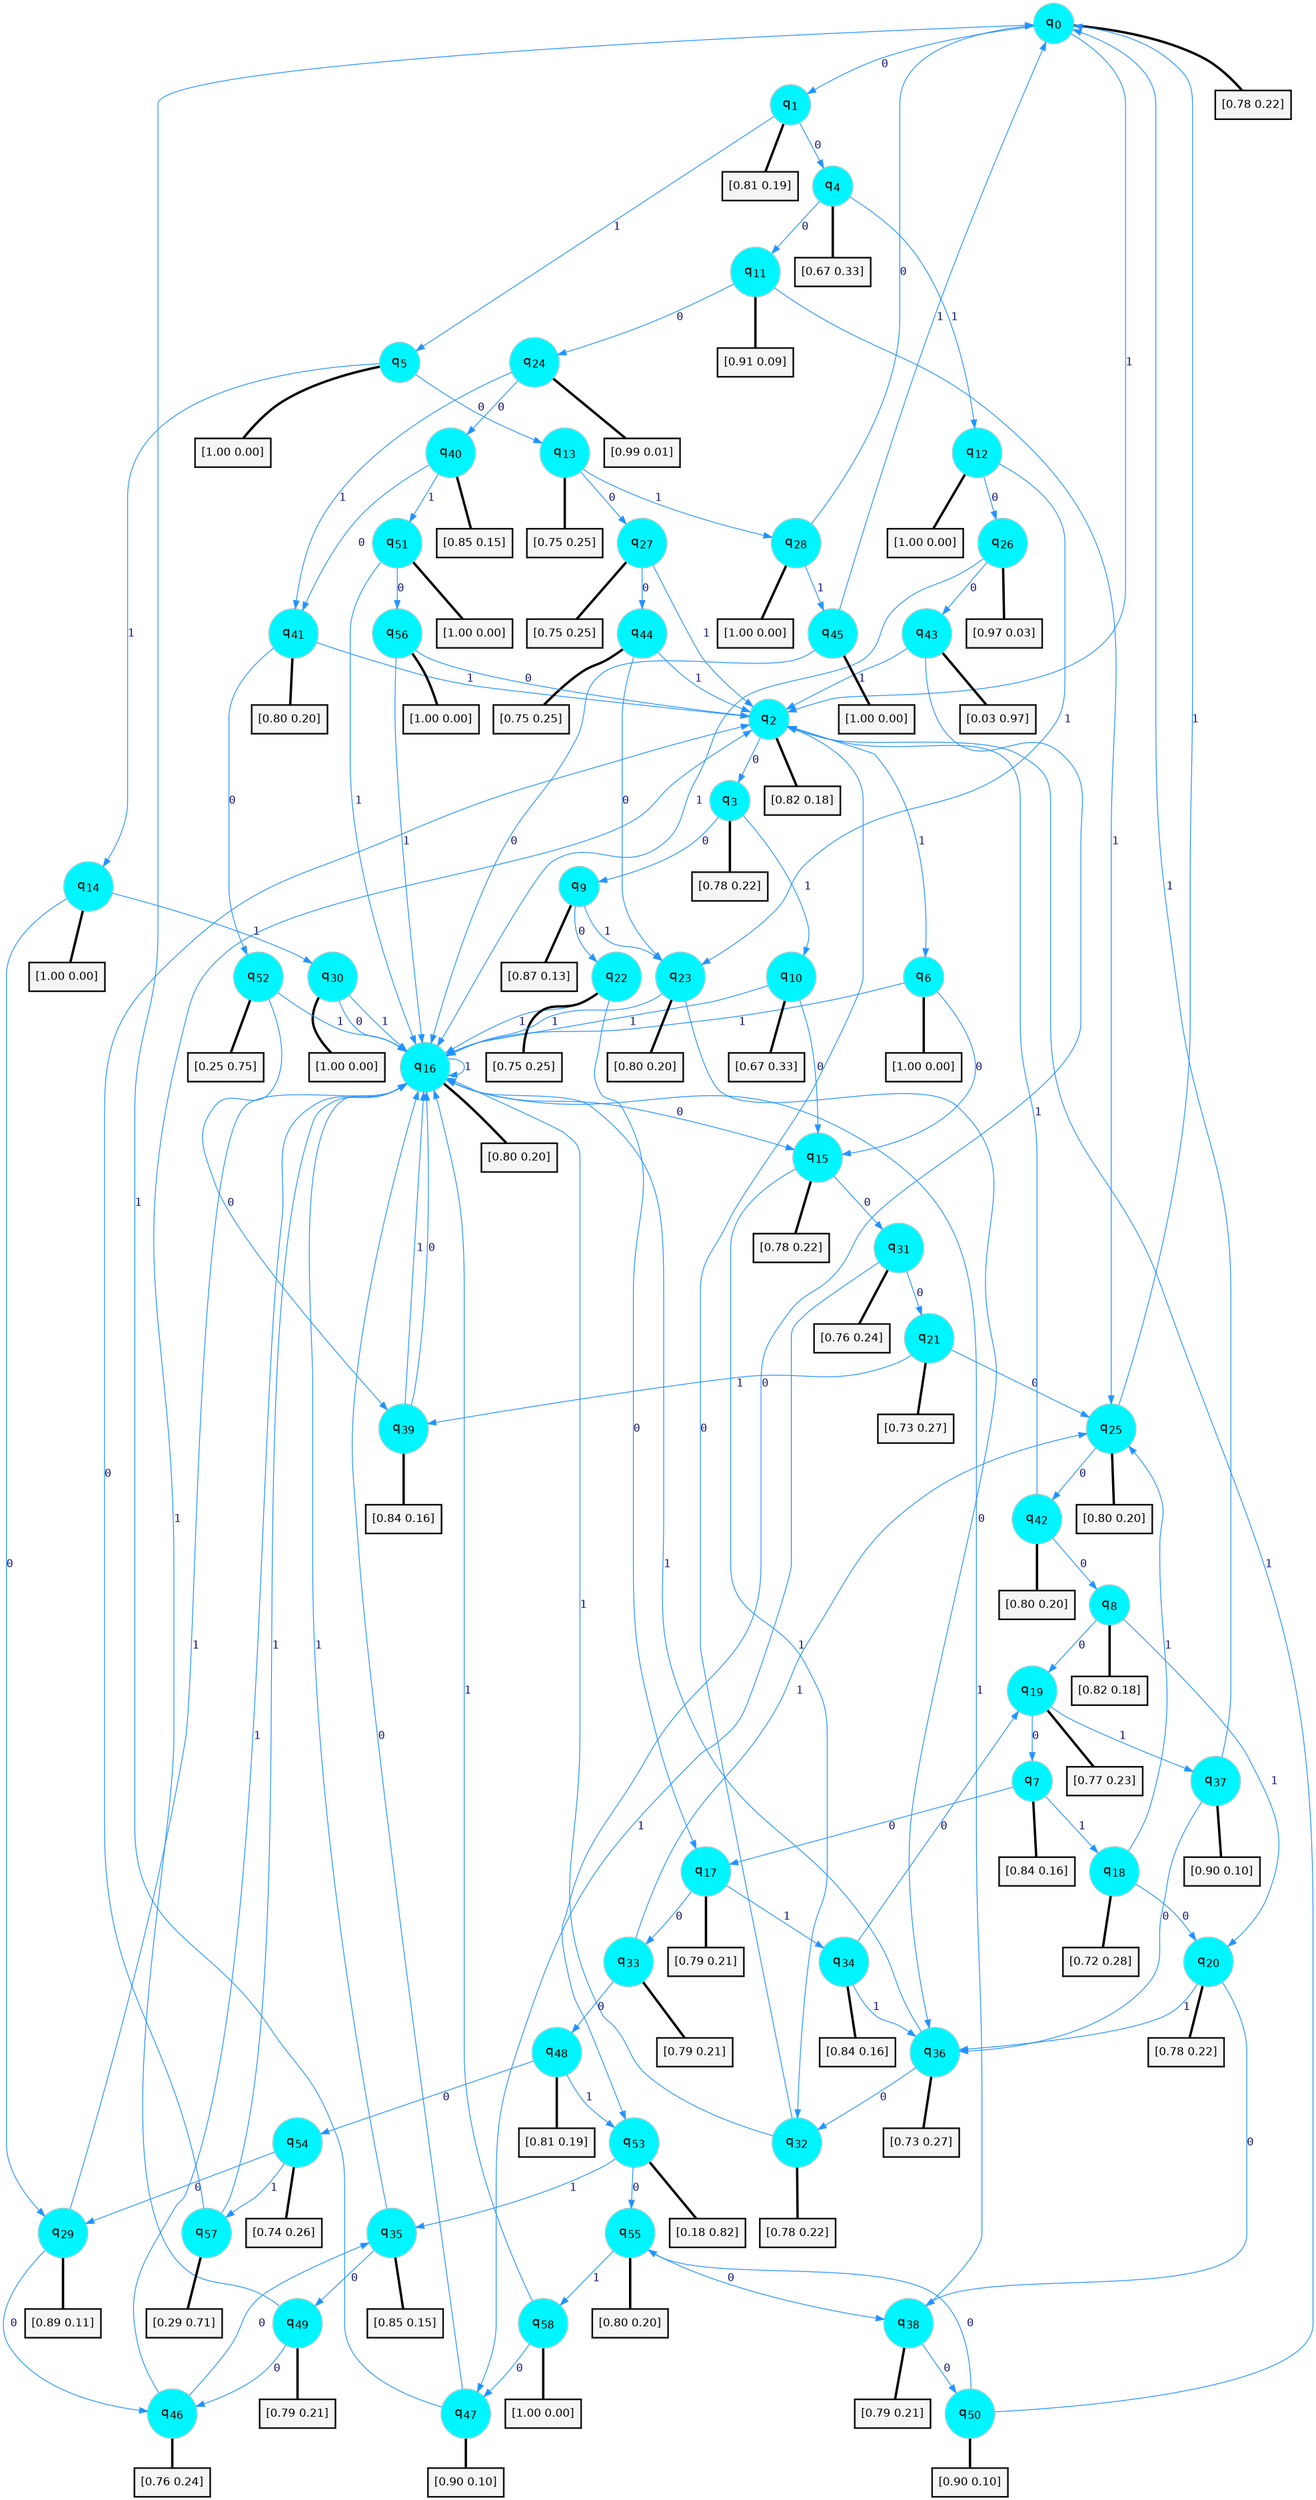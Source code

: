 digraph G {
graph [
bgcolor=transparent, dpi=300, rankdir=TD, size="40,25"];
node [
color=gray, fillcolor=turquoise1, fontcolor=black, fontname=Helvetica, fontsize=16, fontweight=bold, shape=circle, style=filled];
edge [
arrowsize=1, color=dodgerblue1, fontcolor=midnightblue, fontname=courier, fontweight=bold, penwidth=1, style=solid, weight=20];
0[label=<q<SUB>0</SUB>>];
1[label=<q<SUB>1</SUB>>];
2[label=<q<SUB>2</SUB>>];
3[label=<q<SUB>3</SUB>>];
4[label=<q<SUB>4</SUB>>];
5[label=<q<SUB>5</SUB>>];
6[label=<q<SUB>6</SUB>>];
7[label=<q<SUB>7</SUB>>];
8[label=<q<SUB>8</SUB>>];
9[label=<q<SUB>9</SUB>>];
10[label=<q<SUB>10</SUB>>];
11[label=<q<SUB>11</SUB>>];
12[label=<q<SUB>12</SUB>>];
13[label=<q<SUB>13</SUB>>];
14[label=<q<SUB>14</SUB>>];
15[label=<q<SUB>15</SUB>>];
16[label=<q<SUB>16</SUB>>];
17[label=<q<SUB>17</SUB>>];
18[label=<q<SUB>18</SUB>>];
19[label=<q<SUB>19</SUB>>];
20[label=<q<SUB>20</SUB>>];
21[label=<q<SUB>21</SUB>>];
22[label=<q<SUB>22</SUB>>];
23[label=<q<SUB>23</SUB>>];
24[label=<q<SUB>24</SUB>>];
25[label=<q<SUB>25</SUB>>];
26[label=<q<SUB>26</SUB>>];
27[label=<q<SUB>27</SUB>>];
28[label=<q<SUB>28</SUB>>];
29[label=<q<SUB>29</SUB>>];
30[label=<q<SUB>30</SUB>>];
31[label=<q<SUB>31</SUB>>];
32[label=<q<SUB>32</SUB>>];
33[label=<q<SUB>33</SUB>>];
34[label=<q<SUB>34</SUB>>];
35[label=<q<SUB>35</SUB>>];
36[label=<q<SUB>36</SUB>>];
37[label=<q<SUB>37</SUB>>];
38[label=<q<SUB>38</SUB>>];
39[label=<q<SUB>39</SUB>>];
40[label=<q<SUB>40</SUB>>];
41[label=<q<SUB>41</SUB>>];
42[label=<q<SUB>42</SUB>>];
43[label=<q<SUB>43</SUB>>];
44[label=<q<SUB>44</SUB>>];
45[label=<q<SUB>45</SUB>>];
46[label=<q<SUB>46</SUB>>];
47[label=<q<SUB>47</SUB>>];
48[label=<q<SUB>48</SUB>>];
49[label=<q<SUB>49</SUB>>];
50[label=<q<SUB>50</SUB>>];
51[label=<q<SUB>51</SUB>>];
52[label=<q<SUB>52</SUB>>];
53[label=<q<SUB>53</SUB>>];
54[label=<q<SUB>54</SUB>>];
55[label=<q<SUB>55</SUB>>];
56[label=<q<SUB>56</SUB>>];
57[label=<q<SUB>57</SUB>>];
58[label=<q<SUB>58</SUB>>];
59[label="[0.78 0.22]", shape=box,fontcolor=black, fontname=Helvetica, fontsize=14, penwidth=2, fillcolor=whitesmoke,color=black];
60[label="[0.81 0.19]", shape=box,fontcolor=black, fontname=Helvetica, fontsize=14, penwidth=2, fillcolor=whitesmoke,color=black];
61[label="[0.82 0.18]", shape=box,fontcolor=black, fontname=Helvetica, fontsize=14, penwidth=2, fillcolor=whitesmoke,color=black];
62[label="[0.78 0.22]", shape=box,fontcolor=black, fontname=Helvetica, fontsize=14, penwidth=2, fillcolor=whitesmoke,color=black];
63[label="[0.67 0.33]", shape=box,fontcolor=black, fontname=Helvetica, fontsize=14, penwidth=2, fillcolor=whitesmoke,color=black];
64[label="[1.00 0.00]", shape=box,fontcolor=black, fontname=Helvetica, fontsize=14, penwidth=2, fillcolor=whitesmoke,color=black];
65[label="[1.00 0.00]", shape=box,fontcolor=black, fontname=Helvetica, fontsize=14, penwidth=2, fillcolor=whitesmoke,color=black];
66[label="[0.84 0.16]", shape=box,fontcolor=black, fontname=Helvetica, fontsize=14, penwidth=2, fillcolor=whitesmoke,color=black];
67[label="[0.82 0.18]", shape=box,fontcolor=black, fontname=Helvetica, fontsize=14, penwidth=2, fillcolor=whitesmoke,color=black];
68[label="[0.87 0.13]", shape=box,fontcolor=black, fontname=Helvetica, fontsize=14, penwidth=2, fillcolor=whitesmoke,color=black];
69[label="[0.67 0.33]", shape=box,fontcolor=black, fontname=Helvetica, fontsize=14, penwidth=2, fillcolor=whitesmoke,color=black];
70[label="[0.91 0.09]", shape=box,fontcolor=black, fontname=Helvetica, fontsize=14, penwidth=2, fillcolor=whitesmoke,color=black];
71[label="[1.00 0.00]", shape=box,fontcolor=black, fontname=Helvetica, fontsize=14, penwidth=2, fillcolor=whitesmoke,color=black];
72[label="[0.75 0.25]", shape=box,fontcolor=black, fontname=Helvetica, fontsize=14, penwidth=2, fillcolor=whitesmoke,color=black];
73[label="[1.00 0.00]", shape=box,fontcolor=black, fontname=Helvetica, fontsize=14, penwidth=2, fillcolor=whitesmoke,color=black];
74[label="[0.78 0.22]", shape=box,fontcolor=black, fontname=Helvetica, fontsize=14, penwidth=2, fillcolor=whitesmoke,color=black];
75[label="[0.80 0.20]", shape=box,fontcolor=black, fontname=Helvetica, fontsize=14, penwidth=2, fillcolor=whitesmoke,color=black];
76[label="[0.79 0.21]", shape=box,fontcolor=black, fontname=Helvetica, fontsize=14, penwidth=2, fillcolor=whitesmoke,color=black];
77[label="[0.72 0.28]", shape=box,fontcolor=black, fontname=Helvetica, fontsize=14, penwidth=2, fillcolor=whitesmoke,color=black];
78[label="[0.77 0.23]", shape=box,fontcolor=black, fontname=Helvetica, fontsize=14, penwidth=2, fillcolor=whitesmoke,color=black];
79[label="[0.78 0.22]", shape=box,fontcolor=black, fontname=Helvetica, fontsize=14, penwidth=2, fillcolor=whitesmoke,color=black];
80[label="[0.73 0.27]", shape=box,fontcolor=black, fontname=Helvetica, fontsize=14, penwidth=2, fillcolor=whitesmoke,color=black];
81[label="[0.75 0.25]", shape=box,fontcolor=black, fontname=Helvetica, fontsize=14, penwidth=2, fillcolor=whitesmoke,color=black];
82[label="[0.80 0.20]", shape=box,fontcolor=black, fontname=Helvetica, fontsize=14, penwidth=2, fillcolor=whitesmoke,color=black];
83[label="[0.99 0.01]", shape=box,fontcolor=black, fontname=Helvetica, fontsize=14, penwidth=2, fillcolor=whitesmoke,color=black];
84[label="[0.80 0.20]", shape=box,fontcolor=black, fontname=Helvetica, fontsize=14, penwidth=2, fillcolor=whitesmoke,color=black];
85[label="[0.97 0.03]", shape=box,fontcolor=black, fontname=Helvetica, fontsize=14, penwidth=2, fillcolor=whitesmoke,color=black];
86[label="[0.75 0.25]", shape=box,fontcolor=black, fontname=Helvetica, fontsize=14, penwidth=2, fillcolor=whitesmoke,color=black];
87[label="[1.00 0.00]", shape=box,fontcolor=black, fontname=Helvetica, fontsize=14, penwidth=2, fillcolor=whitesmoke,color=black];
88[label="[0.89 0.11]", shape=box,fontcolor=black, fontname=Helvetica, fontsize=14, penwidth=2, fillcolor=whitesmoke,color=black];
89[label="[1.00 0.00]", shape=box,fontcolor=black, fontname=Helvetica, fontsize=14, penwidth=2, fillcolor=whitesmoke,color=black];
90[label="[0.76 0.24]", shape=box,fontcolor=black, fontname=Helvetica, fontsize=14, penwidth=2, fillcolor=whitesmoke,color=black];
91[label="[0.78 0.22]", shape=box,fontcolor=black, fontname=Helvetica, fontsize=14, penwidth=2, fillcolor=whitesmoke,color=black];
92[label="[0.79 0.21]", shape=box,fontcolor=black, fontname=Helvetica, fontsize=14, penwidth=2, fillcolor=whitesmoke,color=black];
93[label="[0.84 0.16]", shape=box,fontcolor=black, fontname=Helvetica, fontsize=14, penwidth=2, fillcolor=whitesmoke,color=black];
94[label="[0.85 0.15]", shape=box,fontcolor=black, fontname=Helvetica, fontsize=14, penwidth=2, fillcolor=whitesmoke,color=black];
95[label="[0.73 0.27]", shape=box,fontcolor=black, fontname=Helvetica, fontsize=14, penwidth=2, fillcolor=whitesmoke,color=black];
96[label="[0.90 0.10]", shape=box,fontcolor=black, fontname=Helvetica, fontsize=14, penwidth=2, fillcolor=whitesmoke,color=black];
97[label="[0.79 0.21]", shape=box,fontcolor=black, fontname=Helvetica, fontsize=14, penwidth=2, fillcolor=whitesmoke,color=black];
98[label="[0.84 0.16]", shape=box,fontcolor=black, fontname=Helvetica, fontsize=14, penwidth=2, fillcolor=whitesmoke,color=black];
99[label="[0.85 0.15]", shape=box,fontcolor=black, fontname=Helvetica, fontsize=14, penwidth=2, fillcolor=whitesmoke,color=black];
100[label="[0.80 0.20]", shape=box,fontcolor=black, fontname=Helvetica, fontsize=14, penwidth=2, fillcolor=whitesmoke,color=black];
101[label="[0.80 0.20]", shape=box,fontcolor=black, fontname=Helvetica, fontsize=14, penwidth=2, fillcolor=whitesmoke,color=black];
102[label="[0.03 0.97]", shape=box,fontcolor=black, fontname=Helvetica, fontsize=14, penwidth=2, fillcolor=whitesmoke,color=black];
103[label="[0.75 0.25]", shape=box,fontcolor=black, fontname=Helvetica, fontsize=14, penwidth=2, fillcolor=whitesmoke,color=black];
104[label="[1.00 0.00]", shape=box,fontcolor=black, fontname=Helvetica, fontsize=14, penwidth=2, fillcolor=whitesmoke,color=black];
105[label="[0.76 0.24]", shape=box,fontcolor=black, fontname=Helvetica, fontsize=14, penwidth=2, fillcolor=whitesmoke,color=black];
106[label="[0.90 0.10]", shape=box,fontcolor=black, fontname=Helvetica, fontsize=14, penwidth=2, fillcolor=whitesmoke,color=black];
107[label="[0.81 0.19]", shape=box,fontcolor=black, fontname=Helvetica, fontsize=14, penwidth=2, fillcolor=whitesmoke,color=black];
108[label="[0.79 0.21]", shape=box,fontcolor=black, fontname=Helvetica, fontsize=14, penwidth=2, fillcolor=whitesmoke,color=black];
109[label="[0.90 0.10]", shape=box,fontcolor=black, fontname=Helvetica, fontsize=14, penwidth=2, fillcolor=whitesmoke,color=black];
110[label="[1.00 0.00]", shape=box,fontcolor=black, fontname=Helvetica, fontsize=14, penwidth=2, fillcolor=whitesmoke,color=black];
111[label="[0.25 0.75]", shape=box,fontcolor=black, fontname=Helvetica, fontsize=14, penwidth=2, fillcolor=whitesmoke,color=black];
112[label="[0.18 0.82]", shape=box,fontcolor=black, fontname=Helvetica, fontsize=14, penwidth=2, fillcolor=whitesmoke,color=black];
113[label="[0.74 0.26]", shape=box,fontcolor=black, fontname=Helvetica, fontsize=14, penwidth=2, fillcolor=whitesmoke,color=black];
114[label="[0.80 0.20]", shape=box,fontcolor=black, fontname=Helvetica, fontsize=14, penwidth=2, fillcolor=whitesmoke,color=black];
115[label="[1.00 0.00]", shape=box,fontcolor=black, fontname=Helvetica, fontsize=14, penwidth=2, fillcolor=whitesmoke,color=black];
116[label="[0.29 0.71]", shape=box,fontcolor=black, fontname=Helvetica, fontsize=14, penwidth=2, fillcolor=whitesmoke,color=black];
117[label="[1.00 0.00]", shape=box,fontcolor=black, fontname=Helvetica, fontsize=14, penwidth=2, fillcolor=whitesmoke,color=black];
0->1 [label=0];
0->2 [label=1];
0->59 [arrowhead=none, penwidth=3,color=black];
1->4 [label=0];
1->5 [label=1];
1->60 [arrowhead=none, penwidth=3,color=black];
2->3 [label=0];
2->6 [label=1];
2->61 [arrowhead=none, penwidth=3,color=black];
3->9 [label=0];
3->10 [label=1];
3->62 [arrowhead=none, penwidth=3,color=black];
4->11 [label=0];
4->12 [label=1];
4->63 [arrowhead=none, penwidth=3,color=black];
5->13 [label=0];
5->14 [label=1];
5->64 [arrowhead=none, penwidth=3,color=black];
6->15 [label=0];
6->16 [label=1];
6->65 [arrowhead=none, penwidth=3,color=black];
7->17 [label=0];
7->18 [label=1];
7->66 [arrowhead=none, penwidth=3,color=black];
8->19 [label=0];
8->20 [label=1];
8->67 [arrowhead=none, penwidth=3,color=black];
9->22 [label=0];
9->23 [label=1];
9->68 [arrowhead=none, penwidth=3,color=black];
10->15 [label=0];
10->16 [label=1];
10->69 [arrowhead=none, penwidth=3,color=black];
11->24 [label=0];
11->25 [label=1];
11->70 [arrowhead=none, penwidth=3,color=black];
12->26 [label=0];
12->23 [label=1];
12->71 [arrowhead=none, penwidth=3,color=black];
13->27 [label=0];
13->28 [label=1];
13->72 [arrowhead=none, penwidth=3,color=black];
14->29 [label=0];
14->30 [label=1];
14->73 [arrowhead=none, penwidth=3,color=black];
15->31 [label=0];
15->32 [label=1];
15->74 [arrowhead=none, penwidth=3,color=black];
16->15 [label=0];
16->16 [label=1];
16->75 [arrowhead=none, penwidth=3,color=black];
17->33 [label=0];
17->34 [label=1];
17->76 [arrowhead=none, penwidth=3,color=black];
18->20 [label=0];
18->25 [label=1];
18->77 [arrowhead=none, penwidth=3,color=black];
19->7 [label=0];
19->37 [label=1];
19->78 [arrowhead=none, penwidth=3,color=black];
20->38 [label=0];
20->36 [label=1];
20->79 [arrowhead=none, penwidth=3,color=black];
21->25 [label=0];
21->39 [label=1];
21->80 [arrowhead=none, penwidth=3,color=black];
22->17 [label=0];
22->16 [label=1];
22->81 [arrowhead=none, penwidth=3,color=black];
23->36 [label=0];
23->16 [label=1];
23->82 [arrowhead=none, penwidth=3,color=black];
24->40 [label=0];
24->41 [label=1];
24->83 [arrowhead=none, penwidth=3,color=black];
25->42 [label=0];
25->0 [label=1];
25->84 [arrowhead=none, penwidth=3,color=black];
26->43 [label=0];
26->16 [label=1];
26->85 [arrowhead=none, penwidth=3,color=black];
27->44 [label=0];
27->2 [label=1];
27->86 [arrowhead=none, penwidth=3,color=black];
28->0 [label=0];
28->45 [label=1];
28->87 [arrowhead=none, penwidth=3,color=black];
29->46 [label=0];
29->16 [label=1];
29->88 [arrowhead=none, penwidth=3,color=black];
30->16 [label=0];
30->16 [label=1];
30->89 [arrowhead=none, penwidth=3,color=black];
31->21 [label=0];
31->47 [label=1];
31->90 [arrowhead=none, penwidth=3,color=black];
32->2 [label=0];
32->16 [label=1];
32->91 [arrowhead=none, penwidth=3,color=black];
33->48 [label=0];
33->25 [label=1];
33->92 [arrowhead=none, penwidth=3,color=black];
34->19 [label=0];
34->36 [label=1];
34->93 [arrowhead=none, penwidth=3,color=black];
35->49 [label=0];
35->16 [label=1];
35->94 [arrowhead=none, penwidth=3,color=black];
36->32 [label=0];
36->16 [label=1];
36->95 [arrowhead=none, penwidth=3,color=black];
37->36 [label=0];
37->0 [label=1];
37->96 [arrowhead=none, penwidth=3,color=black];
38->50 [label=0];
38->16 [label=1];
38->97 [arrowhead=none, penwidth=3,color=black];
39->16 [label=0];
39->16 [label=1];
39->98 [arrowhead=none, penwidth=3,color=black];
40->41 [label=0];
40->51 [label=1];
40->99 [arrowhead=none, penwidth=3,color=black];
41->52 [label=0];
41->2 [label=1];
41->100 [arrowhead=none, penwidth=3,color=black];
42->8 [label=0];
42->2 [label=1];
42->101 [arrowhead=none, penwidth=3,color=black];
43->53 [label=0];
43->2 [label=1];
43->102 [arrowhead=none, penwidth=3,color=black];
44->23 [label=0];
44->2 [label=1];
44->103 [arrowhead=none, penwidth=3,color=black];
45->16 [label=0];
45->0 [label=1];
45->104 [arrowhead=none, penwidth=3,color=black];
46->35 [label=0];
46->16 [label=1];
46->105 [arrowhead=none, penwidth=3,color=black];
47->16 [label=0];
47->0 [label=1];
47->106 [arrowhead=none, penwidth=3,color=black];
48->54 [label=0];
48->53 [label=1];
48->107 [arrowhead=none, penwidth=3,color=black];
49->46 [label=0];
49->2 [label=1];
49->108 [arrowhead=none, penwidth=3,color=black];
50->55 [label=0];
50->2 [label=1];
50->109 [arrowhead=none, penwidth=3,color=black];
51->56 [label=0];
51->16 [label=1];
51->110 [arrowhead=none, penwidth=3,color=black];
52->39 [label=0];
52->16 [label=1];
52->111 [arrowhead=none, penwidth=3,color=black];
53->55 [label=0];
53->35 [label=1];
53->112 [arrowhead=none, penwidth=3,color=black];
54->29 [label=0];
54->57 [label=1];
54->113 [arrowhead=none, penwidth=3,color=black];
55->38 [label=0];
55->58 [label=1];
55->114 [arrowhead=none, penwidth=3,color=black];
56->2 [label=0];
56->16 [label=1];
56->115 [arrowhead=none, penwidth=3,color=black];
57->2 [label=0];
57->16 [label=1];
57->116 [arrowhead=none, penwidth=3,color=black];
58->47 [label=0];
58->16 [label=1];
58->117 [arrowhead=none, penwidth=3,color=black];
}
